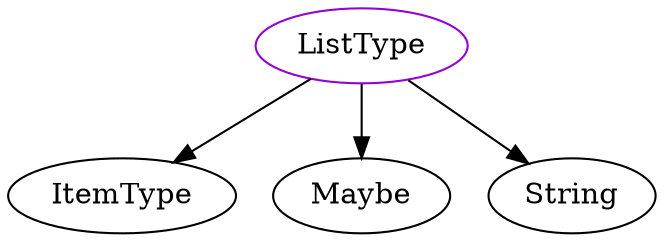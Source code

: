 digraph listtype{
ListType -> ItemType;
ListType -> Maybe;
ListType -> String;
ListType	[shape=oval, color=darkviolet, label="ListType"];
}
